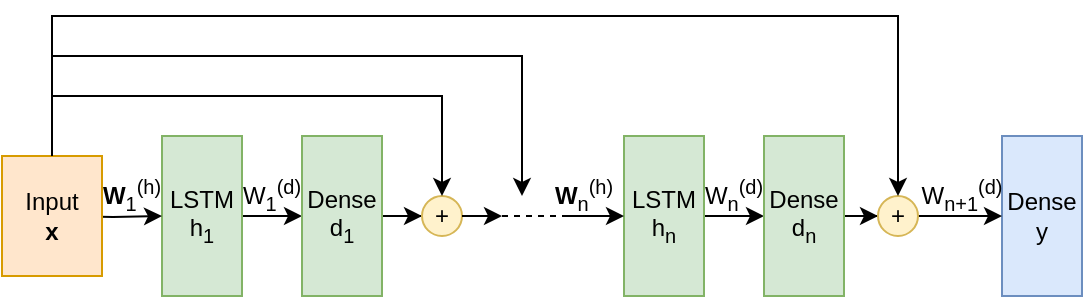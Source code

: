 <mxfile version="22.0.8" type="google">
  <diagram name="Page-1" id="beZD7wqWVQxjQfumyW3a">
    <mxGraphModel grid="1" page="1" gridSize="10" guides="1" tooltips="1" connect="1" arrows="1" fold="1" pageScale="1" pageWidth="827" pageHeight="1169" math="0" shadow="0">
      <root>
        <mxCell id="0" />
        <mxCell id="1" parent="0" />
        <mxCell id="eMffjGEJd-unX-67wTVi-7" value="" style="edgeStyle=orthogonalEdgeStyle;rounded=0;orthogonalLoop=1;jettySize=auto;html=1;" edge="1" parent="1" source="eMffjGEJd-unX-67wTVi-1" target="eMffjGEJd-unX-67wTVi-3">
          <mxGeometry relative="1" as="geometry" />
        </mxCell>
        <mxCell id="eMffjGEJd-unX-67wTVi-1" value="LSTM&lt;br&gt;h&lt;sub style=&quot;border-color: var(--border-color); text-align: start;&quot;&gt;1&lt;/sub&gt;" style="rounded=0;whiteSpace=wrap;html=1;fillColor=#d5e8d4;strokeColor=#82b366;" vertex="1" parent="1">
          <mxGeometry x="130" y="280" width="40" height="80" as="geometry" />
        </mxCell>
        <mxCell id="eMffjGEJd-unX-67wTVi-6" value="" style="edgeStyle=orthogonalEdgeStyle;rounded=0;orthogonalLoop=1;jettySize=auto;html=1;" edge="1" parent="1" target="eMffjGEJd-unX-67wTVi-1">
          <mxGeometry relative="1" as="geometry">
            <mxPoint x="80" y="320" as="sourcePoint" />
          </mxGeometry>
        </mxCell>
        <mxCell id="eMffjGEJd-unX-67wTVi-17" value="" style="edgeStyle=orthogonalEdgeStyle;rounded=0;orthogonalLoop=1;jettySize=auto;html=1;" edge="1" parent="1" source="eMffjGEJd-unX-67wTVi-3" target="eMffjGEJd-unX-67wTVi-16">
          <mxGeometry relative="1" as="geometry" />
        </mxCell>
        <mxCell id="eMffjGEJd-unX-67wTVi-3" value="Dense&lt;br&gt;d&lt;sub style=&quot;border-color: var(--border-color); font-family: Calibri, sans-serif; text-align: start;&quot;&gt;1&lt;/sub&gt;" style="rounded=0;whiteSpace=wrap;html=1;fillColor=#d5e8d4;strokeColor=#82b366;" vertex="1" parent="1">
          <mxGeometry x="200" y="280" width="40" height="80" as="geometry" />
        </mxCell>
        <mxCell id="eMffjGEJd-unX-67wTVi-9" value="" style="edgeStyle=orthogonalEdgeStyle;rounded=0;orthogonalLoop=1;jettySize=auto;html=1;" edge="1" parent="1" source="eMffjGEJd-unX-67wTVi-4" target="eMffjGEJd-unX-67wTVi-5">
          <mxGeometry relative="1" as="geometry" />
        </mxCell>
        <mxCell id="eMffjGEJd-unX-67wTVi-4" value="LSTM&lt;br&gt;h&lt;sub style=&quot;border-color: var(--border-color); text-align: start;&quot;&gt;n&lt;/sub&gt;" style="rounded=0;whiteSpace=wrap;html=1;fillColor=#d5e8d4;strokeColor=#82b366;" vertex="1" parent="1">
          <mxGeometry x="361" y="280" width="40" height="80" as="geometry" />
        </mxCell>
        <mxCell id="eMffjGEJd-unX-67wTVi-23" value="" style="edgeStyle=orthogonalEdgeStyle;rounded=0;orthogonalLoop=1;jettySize=auto;html=1;" edge="1" parent="1" source="eMffjGEJd-unX-67wTVi-5" target="eMffjGEJd-unX-67wTVi-21">
          <mxGeometry relative="1" as="geometry" />
        </mxCell>
        <mxCell id="eMffjGEJd-unX-67wTVi-5" value="Dense&lt;br&gt;d&lt;sub style=&quot;border-color: var(--border-color); text-align: start;&quot;&gt;n&lt;/sub&gt;" style="rounded=0;whiteSpace=wrap;html=1;fillColor=#d5e8d4;strokeColor=#82b366;" vertex="1" parent="1">
          <mxGeometry x="431" y="280" width="40" height="80" as="geometry" />
        </mxCell>
        <mxCell id="eMffjGEJd-unX-67wTVi-10" value="&lt;font style=&quot;font-size: 12px;&quot;&gt;Dense&lt;br&gt;y&lt;br&gt;&lt;/font&gt;" style="rounded=0;whiteSpace=wrap;html=1;fillColor=#dae8fc;strokeColor=#6c8ebf;" vertex="1" parent="1">
          <mxGeometry x="550" y="280" width="40" height="80" as="geometry" />
        </mxCell>
        <mxCell id="eMffjGEJd-unX-67wTVi-16" value="+" style="ellipse;whiteSpace=wrap;html=1;aspect=fixed;fillColor=#fff2cc;strokeColor=#d6b656;" vertex="1" parent="1">
          <mxGeometry x="260" y="310" width="20" height="20" as="geometry" />
        </mxCell>
        <mxCell id="eMffjGEJd-unX-67wTVi-25" style="edgeStyle=orthogonalEdgeStyle;rounded=0;orthogonalLoop=1;jettySize=auto;html=1;exitX=1;exitY=0.5;exitDx=0;exitDy=0;entryX=0;entryY=0.5;entryDx=0;entryDy=0;" edge="1" parent="1" source="eMffjGEJd-unX-67wTVi-21" target="eMffjGEJd-unX-67wTVi-10">
          <mxGeometry relative="1" as="geometry" />
        </mxCell>
        <mxCell id="eMffjGEJd-unX-67wTVi-21" value="+" style="ellipse;whiteSpace=wrap;html=1;aspect=fixed;fillColor=#fff2cc;strokeColor=#d6b656;" vertex="1" parent="1">
          <mxGeometry x="488" y="310" width="20" height="20" as="geometry" />
        </mxCell>
        <mxCell id="yUIZ75r0WlNd-biSbqI2-1" value="" style="endArrow=none;dashed=1;html=1;rounded=0;" edge="1" parent="1">
          <mxGeometry width="50" height="50" relative="1" as="geometry">
            <mxPoint x="300" y="320" as="sourcePoint" />
            <mxPoint x="330" y="320" as="targetPoint" />
            <Array as="points" />
          </mxGeometry>
        </mxCell>
        <mxCell id="yUIZ75r0WlNd-biSbqI2-4" value="" style="endArrow=classic;html=1;rounded=0;" edge="1" parent="1">
          <mxGeometry width="50" height="50" relative="1" as="geometry">
            <mxPoint x="350" y="310" as="sourcePoint" />
            <mxPoint x="350" y="310" as="targetPoint" />
          </mxGeometry>
        </mxCell>
        <mxCell id="B34nDivzmpkZCsmACQ4i-2" value="&lt;font style=&quot;font-size: 12px;&quot;&gt;Input&lt;br&gt;&lt;span style=&quot;text-align: start;&quot;&gt;&lt;b&gt;x&lt;/b&gt;&lt;br&gt;&lt;/span&gt;&lt;/font&gt;" style="rounded=0;whiteSpace=wrap;html=1;fillColor=#ffe6cc;strokeColor=#d79b00;" vertex="1" parent="1">
          <mxGeometry x="50" y="290" width="50" height="60" as="geometry" />
        </mxCell>
        <mxCell id="rXOSPL4vJwDAF2UdjB3A-2" value="" style="endArrow=classic;html=1;rounded=0;exitX=1;exitY=0.5;exitDx=0;exitDy=0;" edge="1" parent="1" source="eMffjGEJd-unX-67wTVi-16">
          <mxGeometry width="50" height="50" relative="1" as="geometry">
            <mxPoint x="340" y="350" as="sourcePoint" />
            <mxPoint x="300" y="320" as="targetPoint" />
          </mxGeometry>
        </mxCell>
        <mxCell id="rXOSPL4vJwDAF2UdjB3A-3" value="" style="endArrow=classic;html=1;rounded=0;entryX=0;entryY=0.5;entryDx=0;entryDy=0;" edge="1" parent="1" target="eMffjGEJd-unX-67wTVi-4">
          <mxGeometry width="50" height="50" relative="1" as="geometry">
            <mxPoint x="330" y="320" as="sourcePoint" />
            <mxPoint x="363" y="300" as="targetPoint" />
          </mxGeometry>
        </mxCell>
        <mxCell id="MClimU6w4cAE9dbXcwet-1" value="" style="endArrow=classic;html=1;rounded=0;exitX=0.5;exitY=0;exitDx=0;exitDy=0;entryX=0.5;entryY=0;entryDx=0;entryDy=0;" edge="1" parent="1" source="B34nDivzmpkZCsmACQ4i-2" target="eMffjGEJd-unX-67wTVi-16">
          <mxGeometry width="50" height="50" relative="1" as="geometry">
            <mxPoint x="350" y="360" as="sourcePoint" />
            <mxPoint x="400" y="240" as="targetPoint" />
            <Array as="points">
              <mxPoint x="75" y="260" />
              <mxPoint x="270" y="260" />
            </Array>
          </mxGeometry>
        </mxCell>
        <mxCell id="MClimU6w4cAE9dbXcwet-2" value="" style="endArrow=classic;html=1;rounded=0;exitX=0.5;exitY=0;exitDx=0;exitDy=0;entryX=0.5;entryY=0;entryDx=0;entryDy=0;" edge="1" parent="1" source="B34nDivzmpkZCsmACQ4i-2" target="eMffjGEJd-unX-67wTVi-21">
          <mxGeometry width="50" height="50" relative="1" as="geometry">
            <mxPoint x="60" y="250" as="sourcePoint" />
            <mxPoint x="255" y="270" as="targetPoint" />
            <Array as="points">
              <mxPoint x="75" y="220" />
              <mxPoint x="498" y="220" />
            </Array>
          </mxGeometry>
        </mxCell>
        <mxCell id="MClimU6w4cAE9dbXcwet-3" value="" style="endArrow=classic;html=1;rounded=0;exitX=0.5;exitY=0;exitDx=0;exitDy=0;" edge="1" parent="1" source="B34nDivzmpkZCsmACQ4i-2">
          <mxGeometry width="50" height="50" relative="1" as="geometry">
            <mxPoint x="60" y="270" as="sourcePoint" />
            <mxPoint x="310" y="310" as="targetPoint" />
            <Array as="points">
              <mxPoint x="75" y="240" />
              <mxPoint x="310" y="240" />
              <mxPoint x="310" y="280" />
            </Array>
          </mxGeometry>
        </mxCell>
        <mxCell id="MClimU6w4cAE9dbXcwet-4" value="&lt;p style=&quot;margin: 0cm; text-align: start;&quot; class=&quot;MsoNormal&quot;&gt;&lt;b&gt;W&lt;/b&gt;&lt;sub&gt;1&lt;/sub&gt;&lt;sup&gt;(h)&lt;font face=&quot;Calibri, sans-serif&quot;&gt;&lt;/font&gt;&lt;/sup&gt;&lt;/p&gt;" style="text;html=1;strokeColor=none;fillColor=none;align=center;verticalAlign=middle;whiteSpace=wrap;rounded=0;" vertex="1" parent="1">
          <mxGeometry x="100" y="300" width="30" height="20" as="geometry" />
        </mxCell>
        <mxCell id="MClimU6w4cAE9dbXcwet-5" value="&lt;p style=&quot;margin: 0cm; text-align: start;&quot; class=&quot;MsoNormal&quot;&gt;W&lt;sub&gt;1&lt;/sub&gt;&lt;sup&gt;(d)&lt;font face=&quot;Calibri, sans-serif&quot;&gt;&lt;/font&gt;&lt;/sup&gt;&lt;/p&gt;" style="text;html=1;strokeColor=none;fillColor=none;align=center;verticalAlign=middle;whiteSpace=wrap;rounded=0;" vertex="1" parent="1">
          <mxGeometry x="170" y="300" width="30" height="20" as="geometry" />
        </mxCell>
        <mxCell id="MClimU6w4cAE9dbXcwet-6" value="&lt;p style=&quot;margin: 0cm; text-align: start;&quot; class=&quot;MsoNormal&quot;&gt;W&lt;sub&gt;n&lt;/sub&gt;&lt;sup&gt;(d)&lt;font face=&quot;Calibri, sans-serif&quot;&gt;&lt;/font&gt;&lt;/sup&gt;&lt;/p&gt;" style="text;html=1;strokeColor=none;fillColor=none;align=center;verticalAlign=middle;whiteSpace=wrap;rounded=0;" vertex="1" parent="1">
          <mxGeometry x="401" y="300" width="30" height="20" as="geometry" />
        </mxCell>
        <mxCell id="MClimU6w4cAE9dbXcwet-7" value="&lt;p style=&quot;margin: 0cm; text-align: start;&quot; class=&quot;MsoNormal&quot;&gt;&lt;b&gt;W&lt;/b&gt;&lt;sub&gt;n&lt;/sub&gt;&lt;sup&gt;(h)&lt;font face=&quot;Calibri, sans-serif&quot;&gt;&lt;/font&gt;&lt;/sup&gt;&lt;/p&gt;" style="text;html=1;strokeColor=none;fillColor=none;align=center;verticalAlign=middle;whiteSpace=wrap;rounded=0;" vertex="1" parent="1">
          <mxGeometry x="321" y="300" width="40" height="20" as="geometry" />
        </mxCell>
        <mxCell id="MClimU6w4cAE9dbXcwet-12" value="&lt;p style=&quot;margin: 0cm; text-align: start;&quot; class=&quot;MsoNormal&quot;&gt;W&lt;sub&gt;n+1&lt;/sub&gt;&lt;sup&gt;(d)&lt;font face=&quot;Calibri, sans-serif&quot;&gt;&lt;/font&gt;&lt;/sup&gt;&lt;/p&gt;" style="text;html=1;strokeColor=none;fillColor=none;align=center;verticalAlign=middle;whiteSpace=wrap;rounded=0;" vertex="1" parent="1">
          <mxGeometry x="510" y="300" width="40" height="20" as="geometry" />
        </mxCell>
      </root>
    </mxGraphModel>
  </diagram>
</mxfile>
